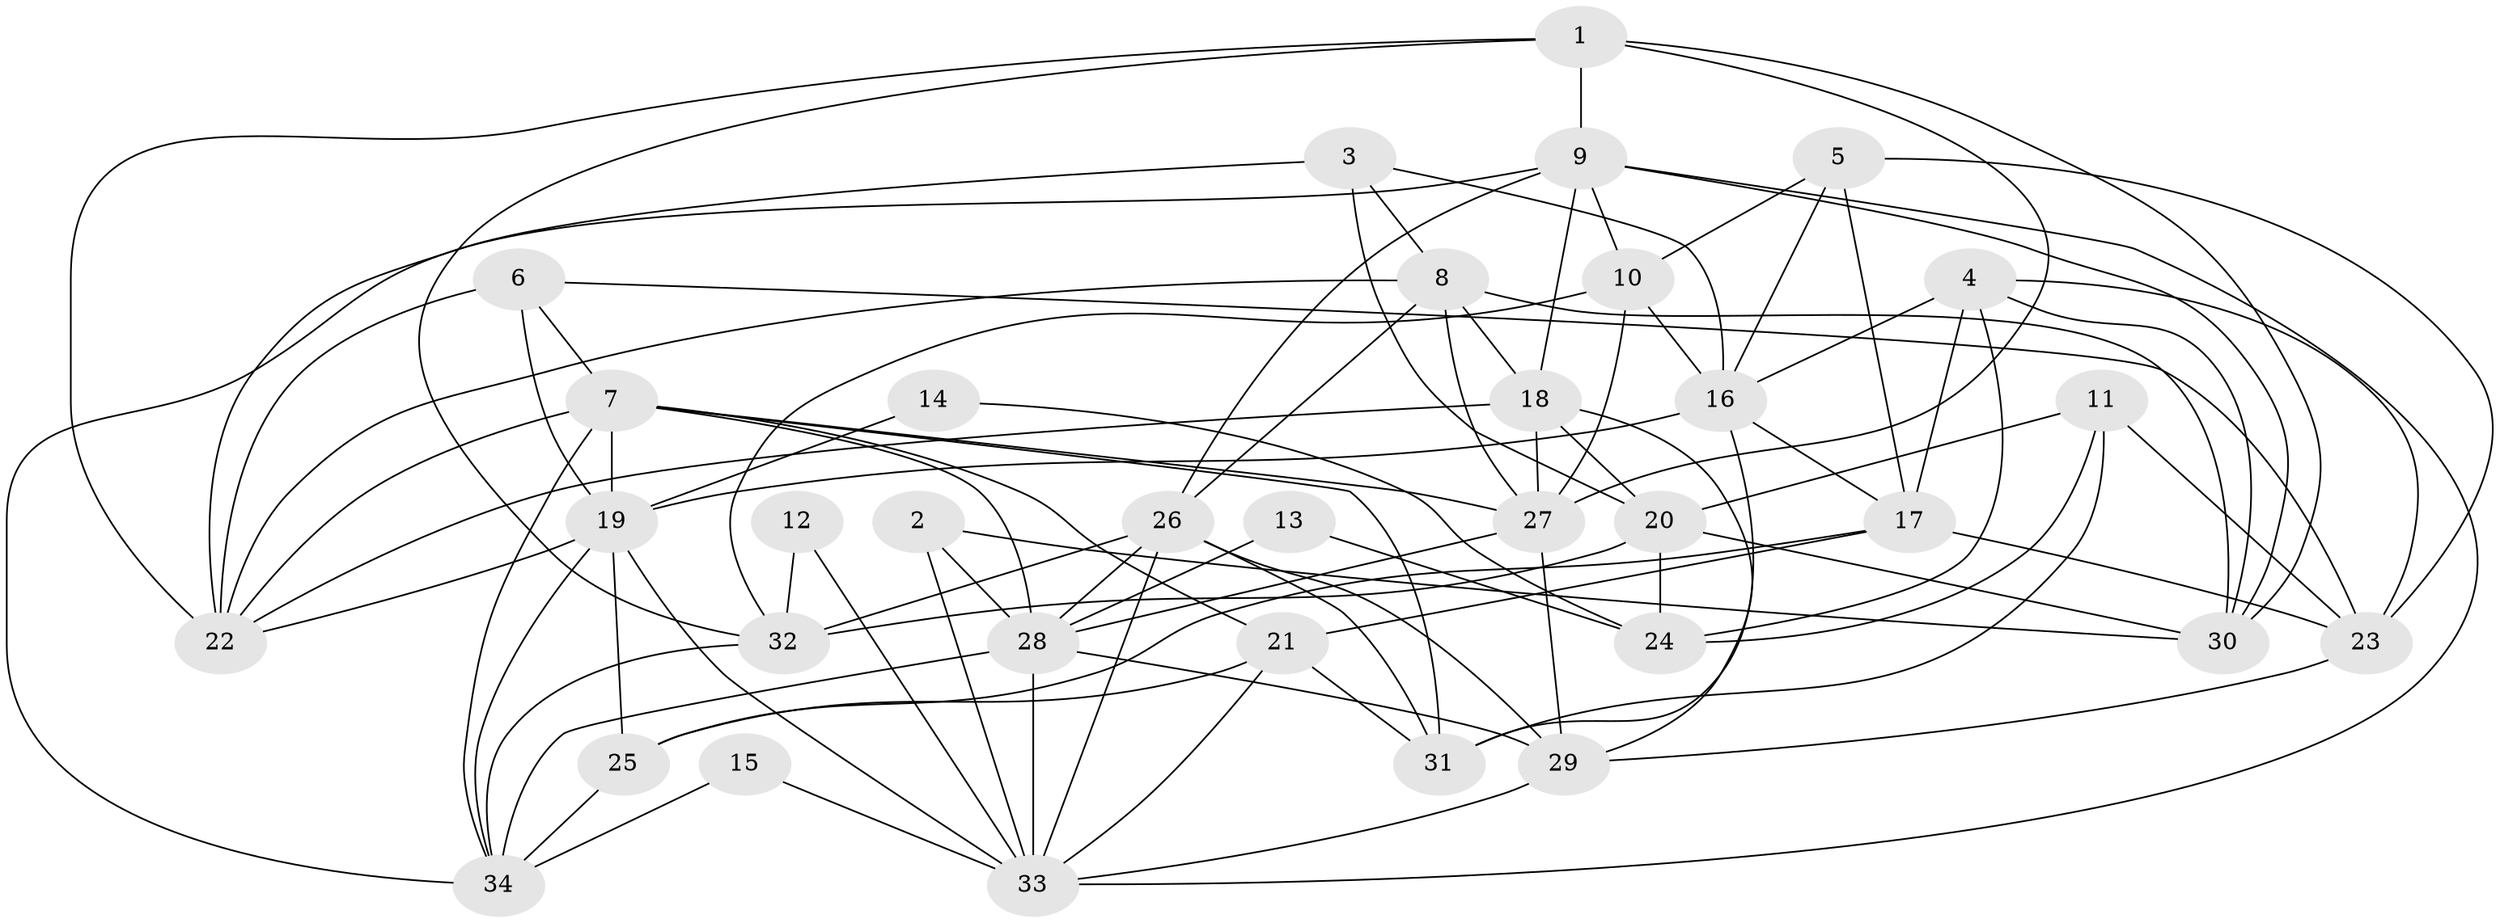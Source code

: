 // original degree distribution, {3: 0.2835820895522388, 5: 0.1791044776119403, 6: 0.11940298507462686, 4: 0.31343283582089554, 2: 0.08955223880597014, 7: 0.014925373134328358}
// Generated by graph-tools (version 1.1) at 2025/50/03/09/25 03:50:08]
// undirected, 34 vertices, 92 edges
graph export_dot {
graph [start="1"]
  node [color=gray90,style=filled];
  1;
  2;
  3;
  4;
  5;
  6;
  7;
  8;
  9;
  10;
  11;
  12;
  13;
  14;
  15;
  16;
  17;
  18;
  19;
  20;
  21;
  22;
  23;
  24;
  25;
  26;
  27;
  28;
  29;
  30;
  31;
  32;
  33;
  34;
  1 -- 9 [weight=2.0];
  1 -- 22 [weight=1.0];
  1 -- 27 [weight=1.0];
  1 -- 30 [weight=1.0];
  1 -- 32 [weight=1.0];
  2 -- 28 [weight=1.0];
  2 -- 30 [weight=2.0];
  2 -- 33 [weight=1.0];
  3 -- 8 [weight=1.0];
  3 -- 16 [weight=1.0];
  3 -- 20 [weight=1.0];
  3 -- 22 [weight=1.0];
  4 -- 16 [weight=1.0];
  4 -- 17 [weight=1.0];
  4 -- 23 [weight=1.0];
  4 -- 24 [weight=1.0];
  4 -- 30 [weight=1.0];
  5 -- 10 [weight=1.0];
  5 -- 16 [weight=1.0];
  5 -- 17 [weight=1.0];
  5 -- 23 [weight=1.0];
  6 -- 7 [weight=1.0];
  6 -- 19 [weight=1.0];
  6 -- 22 [weight=2.0];
  6 -- 23 [weight=1.0];
  7 -- 19 [weight=1.0];
  7 -- 21 [weight=1.0];
  7 -- 22 [weight=1.0];
  7 -- 27 [weight=1.0];
  7 -- 28 [weight=1.0];
  7 -- 31 [weight=1.0];
  7 -- 34 [weight=1.0];
  8 -- 18 [weight=1.0];
  8 -- 22 [weight=1.0];
  8 -- 26 [weight=2.0];
  8 -- 27 [weight=1.0];
  8 -- 30 [weight=1.0];
  9 -- 10 [weight=1.0];
  9 -- 18 [weight=1.0];
  9 -- 26 [weight=1.0];
  9 -- 30 [weight=1.0];
  9 -- 33 [weight=1.0];
  9 -- 34 [weight=1.0];
  10 -- 16 [weight=1.0];
  10 -- 27 [weight=1.0];
  10 -- 32 [weight=1.0];
  11 -- 20 [weight=1.0];
  11 -- 23 [weight=1.0];
  11 -- 24 [weight=1.0];
  11 -- 31 [weight=1.0];
  12 -- 32 [weight=1.0];
  12 -- 33 [weight=1.0];
  13 -- 24 [weight=1.0];
  13 -- 28 [weight=1.0];
  14 -- 19 [weight=1.0];
  14 -- 24 [weight=1.0];
  15 -- 33 [weight=1.0];
  15 -- 34 [weight=1.0];
  16 -- 17 [weight=1.0];
  16 -- 19 [weight=1.0];
  16 -- 31 [weight=1.0];
  17 -- 21 [weight=1.0];
  17 -- 23 [weight=1.0];
  17 -- 25 [weight=1.0];
  18 -- 20 [weight=1.0];
  18 -- 22 [weight=1.0];
  18 -- 27 [weight=1.0];
  18 -- 29 [weight=1.0];
  19 -- 22 [weight=1.0];
  19 -- 25 [weight=1.0];
  19 -- 33 [weight=1.0];
  19 -- 34 [weight=1.0];
  20 -- 24 [weight=1.0];
  20 -- 30 [weight=1.0];
  20 -- 32 [weight=1.0];
  21 -- 25 [weight=1.0];
  21 -- 31 [weight=1.0];
  21 -- 33 [weight=1.0];
  23 -- 29 [weight=1.0];
  25 -- 34 [weight=1.0];
  26 -- 28 [weight=1.0];
  26 -- 29 [weight=1.0];
  26 -- 31 [weight=1.0];
  26 -- 32 [weight=1.0];
  26 -- 33 [weight=1.0];
  27 -- 28 [weight=1.0];
  27 -- 29 [weight=1.0];
  28 -- 29 [weight=1.0];
  28 -- 33 [weight=1.0];
  28 -- 34 [weight=2.0];
  29 -- 33 [weight=1.0];
  32 -- 34 [weight=1.0];
}
